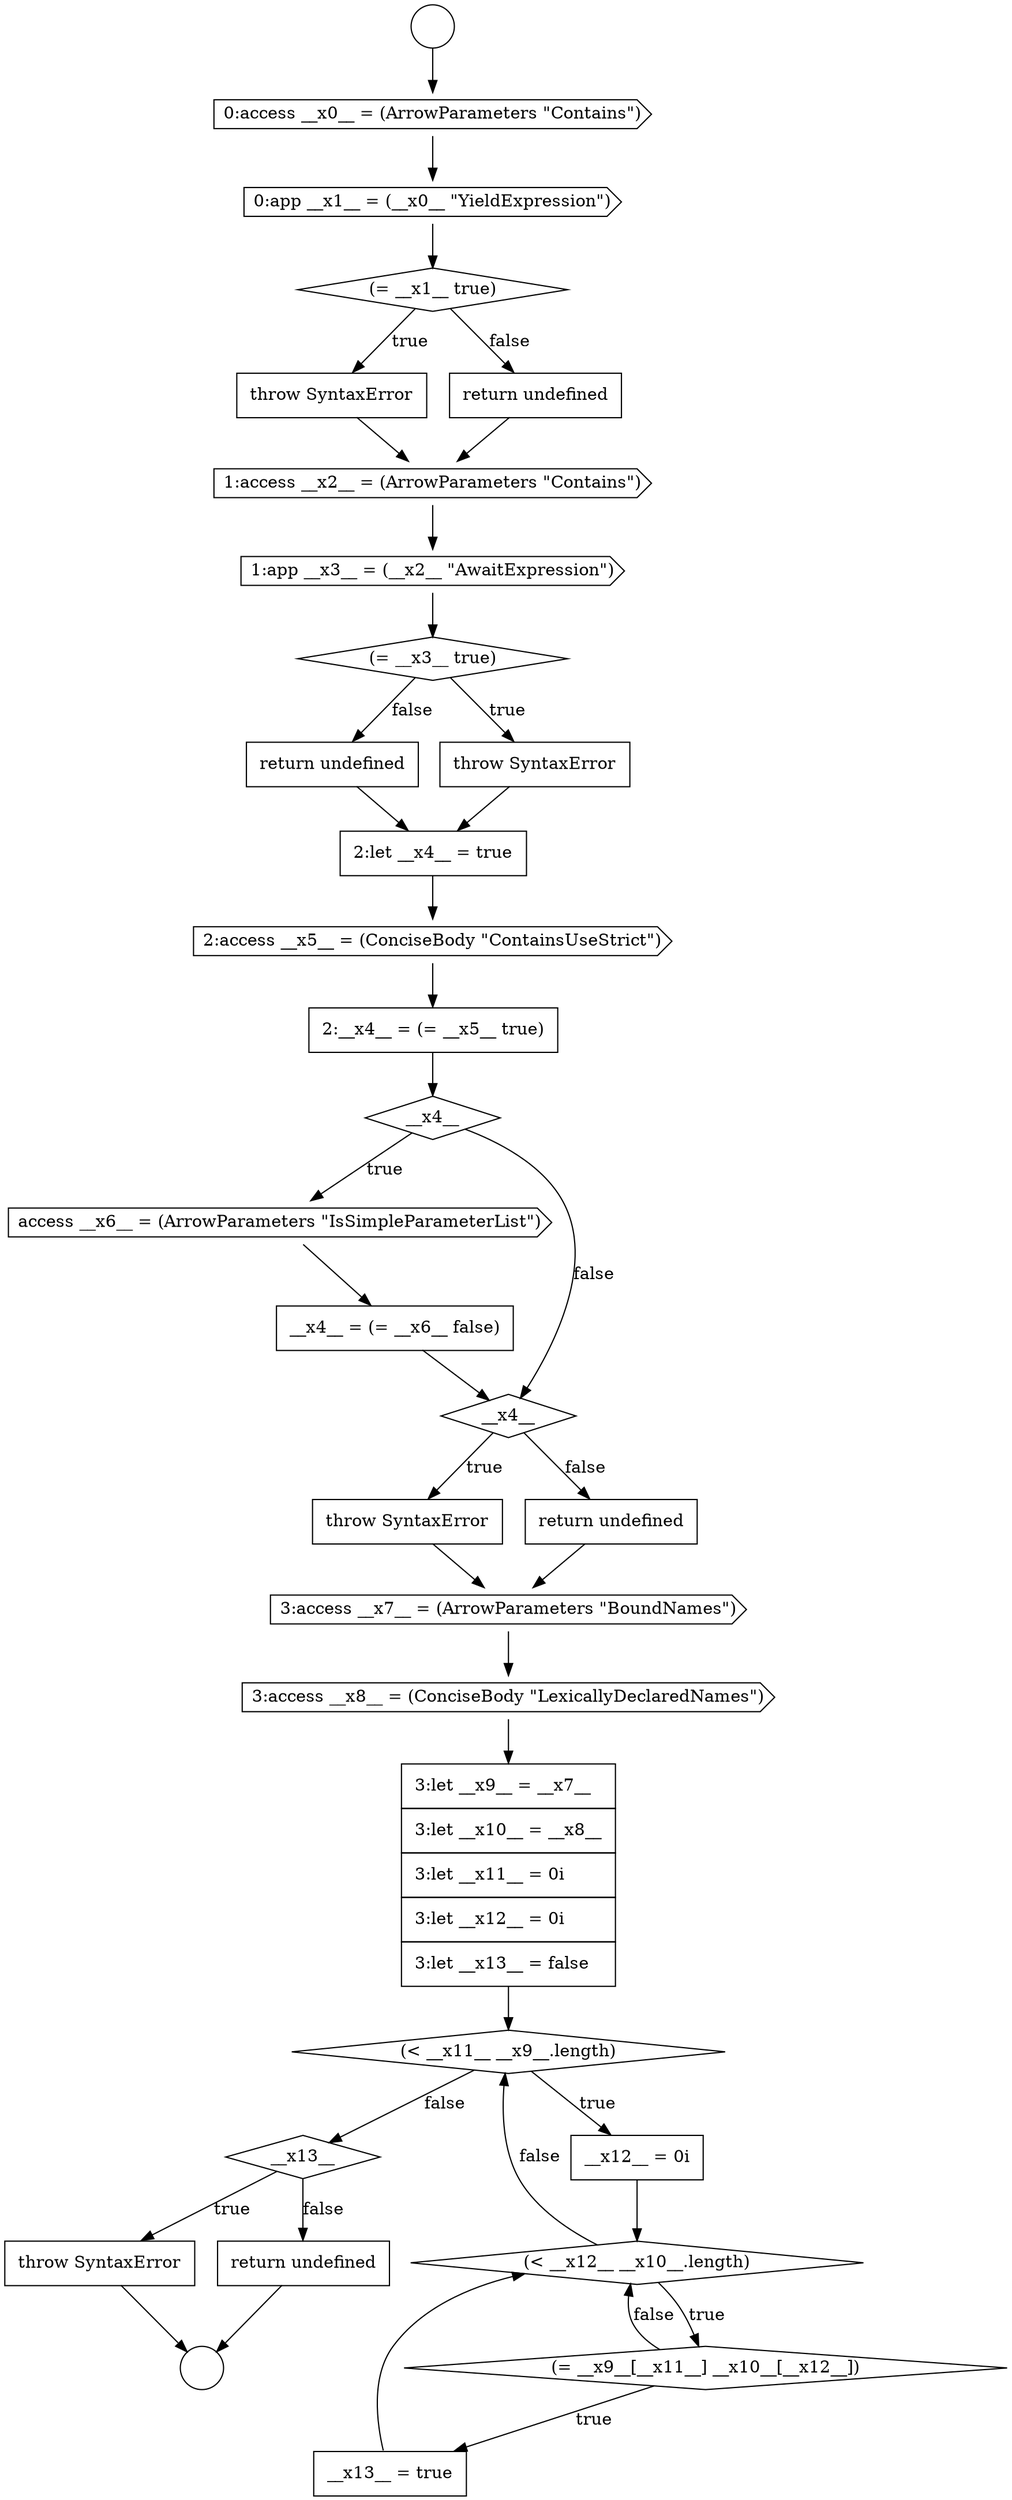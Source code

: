 digraph {
  node19936 [shape=cds, label=<<font color="black">access __x6__ = (ArrowParameters &quot;IsSimpleParameterList&quot;)</font>> color="black" fillcolor="white" style=filled]
  node19951 [shape=none, margin=0, label=<<font color="black">
    <table border="0" cellborder="1" cellspacing="0" cellpadding="10">
      <tr><td align="left">return undefined</td></tr>
    </table>
  </font>> color="black" fillcolor="white" style=filled]
  node19932 [shape=none, margin=0, label=<<font color="black">
    <table border="0" cellborder="1" cellspacing="0" cellpadding="10">
      <tr><td align="left">2:let __x4__ = true</td></tr>
    </table>
  </font>> color="black" fillcolor="white" style=filled]
  node19924 [shape=diamond, label=<<font color="black">(= __x1__ true)</font>> color="black" fillcolor="white" style=filled]
  node19947 [shape=diamond, label=<<font color="black">(= __x9__[__x11__] __x10__[__x12__])</font>> color="black" fillcolor="white" style=filled]
  node19946 [shape=diamond, label=<<font color="black">(&lt; __x12__ __x10__.length)</font>> color="black" fillcolor="white" style=filled]
  node19931 [shape=none, margin=0, label=<<font color="black">
    <table border="0" cellborder="1" cellspacing="0" cellpadding="10">
      <tr><td align="left">return undefined</td></tr>
    </table>
  </font>> color="black" fillcolor="white" style=filled]
  node19941 [shape=cds, label=<<font color="black">3:access __x7__ = (ArrowParameters &quot;BoundNames&quot;)</font>> color="black" fillcolor="white" style=filled]
  node19949 [shape=diamond, label=<<font color="black">__x13__</font>> color="black" fillcolor="white" style=filled]
  node19930 [shape=none, margin=0, label=<<font color="black">
    <table border="0" cellborder="1" cellspacing="0" cellpadding="10">
      <tr><td align="left">throw SyntaxError</td></tr>
    </table>
  </font>> color="black" fillcolor="white" style=filled]
  node19945 [shape=none, margin=0, label=<<font color="black">
    <table border="0" cellborder="1" cellspacing="0" cellpadding="10">
      <tr><td align="left">__x12__ = 0i</td></tr>
    </table>
  </font>> color="black" fillcolor="white" style=filled]
  node19934 [shape=none, margin=0, label=<<font color="black">
    <table border="0" cellborder="1" cellspacing="0" cellpadding="10">
      <tr><td align="left">2:__x4__ = (= __x5__ true)</td></tr>
    </table>
  </font>> color="black" fillcolor="white" style=filled]
  node19922 [shape=cds, label=<<font color="black">0:access __x0__ = (ArrowParameters &quot;Contains&quot;)</font>> color="black" fillcolor="white" style=filled]
  node19925 [shape=none, margin=0, label=<<font color="black">
    <table border="0" cellborder="1" cellspacing="0" cellpadding="10">
      <tr><td align="left">throw SyntaxError</td></tr>
    </table>
  </font>> color="black" fillcolor="white" style=filled]
  node19933 [shape=cds, label=<<font color="black">2:access __x5__ = (ConciseBody &quot;ContainsUseStrict&quot;)</font>> color="black" fillcolor="white" style=filled]
  node19927 [shape=cds, label=<<font color="black">1:access __x2__ = (ArrowParameters &quot;Contains&quot;)</font>> color="black" fillcolor="white" style=filled]
  node19937 [shape=none, margin=0, label=<<font color="black">
    <table border="0" cellborder="1" cellspacing="0" cellpadding="10">
      <tr><td align="left">__x4__ = (= __x6__ false)</td></tr>
    </table>
  </font>> color="black" fillcolor="white" style=filled]
  node19950 [shape=none, margin=0, label=<<font color="black">
    <table border="0" cellborder="1" cellspacing="0" cellpadding="10">
      <tr><td align="left">throw SyntaxError</td></tr>
    </table>
  </font>> color="black" fillcolor="white" style=filled]
  node19935 [shape=diamond, label=<<font color="black">__x4__</font>> color="black" fillcolor="white" style=filled]
  node19921 [shape=circle label=" " color="black" fillcolor="white" style=filled]
  node19928 [shape=cds, label=<<font color="black">1:app __x3__ = (__x2__ &quot;AwaitExpression&quot;)</font>> color="black" fillcolor="white" style=filled]
  node19938 [shape=diamond, label=<<font color="black">__x4__</font>> color="black" fillcolor="white" style=filled]
  node19943 [shape=none, margin=0, label=<<font color="black">
    <table border="0" cellborder="1" cellspacing="0" cellpadding="10">
      <tr><td align="left">3:let __x9__ = __x7__</td></tr>
      <tr><td align="left">3:let __x10__ = __x8__</td></tr>
      <tr><td align="left">3:let __x11__ = 0i</td></tr>
      <tr><td align="left">3:let __x12__ = 0i</td></tr>
      <tr><td align="left">3:let __x13__ = false</td></tr>
    </table>
  </font>> color="black" fillcolor="white" style=filled]
  node19942 [shape=cds, label=<<font color="black">3:access __x8__ = (ConciseBody &quot;LexicallyDeclaredNames&quot;)</font>> color="black" fillcolor="white" style=filled]
  node19944 [shape=diamond, label=<<font color="black">(&lt; __x11__ __x9__.length)</font>> color="black" fillcolor="white" style=filled]
  node19920 [shape=circle label=" " color="black" fillcolor="white" style=filled]
  node19929 [shape=diamond, label=<<font color="black">(= __x3__ true)</font>> color="black" fillcolor="white" style=filled]
  node19939 [shape=none, margin=0, label=<<font color="black">
    <table border="0" cellborder="1" cellspacing="0" cellpadding="10">
      <tr><td align="left">throw SyntaxError</td></tr>
    </table>
  </font>> color="black" fillcolor="white" style=filled]
  node19948 [shape=none, margin=0, label=<<font color="black">
    <table border="0" cellborder="1" cellspacing="0" cellpadding="10">
      <tr><td align="left">__x13__ = true</td></tr>
    </table>
  </font>> color="black" fillcolor="white" style=filled]
  node19940 [shape=none, margin=0, label=<<font color="black">
    <table border="0" cellborder="1" cellspacing="0" cellpadding="10">
      <tr><td align="left">return undefined</td></tr>
    </table>
  </font>> color="black" fillcolor="white" style=filled]
  node19923 [shape=cds, label=<<font color="black">0:app __x1__ = (__x0__ &quot;YieldExpression&quot;)</font>> color="black" fillcolor="white" style=filled]
  node19926 [shape=none, margin=0, label=<<font color="black">
    <table border="0" cellborder="1" cellspacing="0" cellpadding="10">
      <tr><td align="left">return undefined</td></tr>
    </table>
  </font>> color="black" fillcolor="white" style=filled]
  node19925 -> node19927 [ color="black"]
  node19933 -> node19934 [ color="black"]
  node19932 -> node19933 [ color="black"]
  node19936 -> node19937 [ color="black"]
  node19941 -> node19942 [ color="black"]
  node19926 -> node19927 [ color="black"]
  node19951 -> node19921 [ color="black"]
  node19937 -> node19938 [ color="black"]
  node19943 -> node19944 [ color="black"]
  node19929 -> node19930 [label=<<font color="black">true</font>> color="black"]
  node19929 -> node19931 [label=<<font color="black">false</font>> color="black"]
  node19942 -> node19943 [ color="black"]
  node19928 -> node19929 [ color="black"]
  node19920 -> node19922 [ color="black"]
  node19946 -> node19947 [label=<<font color="black">true</font>> color="black"]
  node19946 -> node19944 [label=<<font color="black">false</font>> color="black"]
  node19948 -> node19946 [ color="black"]
  node19931 -> node19932 [ color="black"]
  node19930 -> node19932 [ color="black"]
  node19924 -> node19925 [label=<<font color="black">true</font>> color="black"]
  node19924 -> node19926 [label=<<font color="black">false</font>> color="black"]
  node19950 -> node19921 [ color="black"]
  node19949 -> node19950 [label=<<font color="black">true</font>> color="black"]
  node19949 -> node19951 [label=<<font color="black">false</font>> color="black"]
  node19934 -> node19935 [ color="black"]
  node19922 -> node19923 [ color="black"]
  node19944 -> node19945 [label=<<font color="black">true</font>> color="black"]
  node19944 -> node19949 [label=<<font color="black">false</font>> color="black"]
  node19940 -> node19941 [ color="black"]
  node19939 -> node19941 [ color="black"]
  node19935 -> node19936 [label=<<font color="black">true</font>> color="black"]
  node19935 -> node19938 [label=<<font color="black">false</font>> color="black"]
  node19947 -> node19948 [label=<<font color="black">true</font>> color="black"]
  node19947 -> node19946 [label=<<font color="black">false</font>> color="black"]
  node19923 -> node19924 [ color="black"]
  node19938 -> node19939 [label=<<font color="black">true</font>> color="black"]
  node19938 -> node19940 [label=<<font color="black">false</font>> color="black"]
  node19945 -> node19946 [ color="black"]
  node19927 -> node19928 [ color="black"]
}
